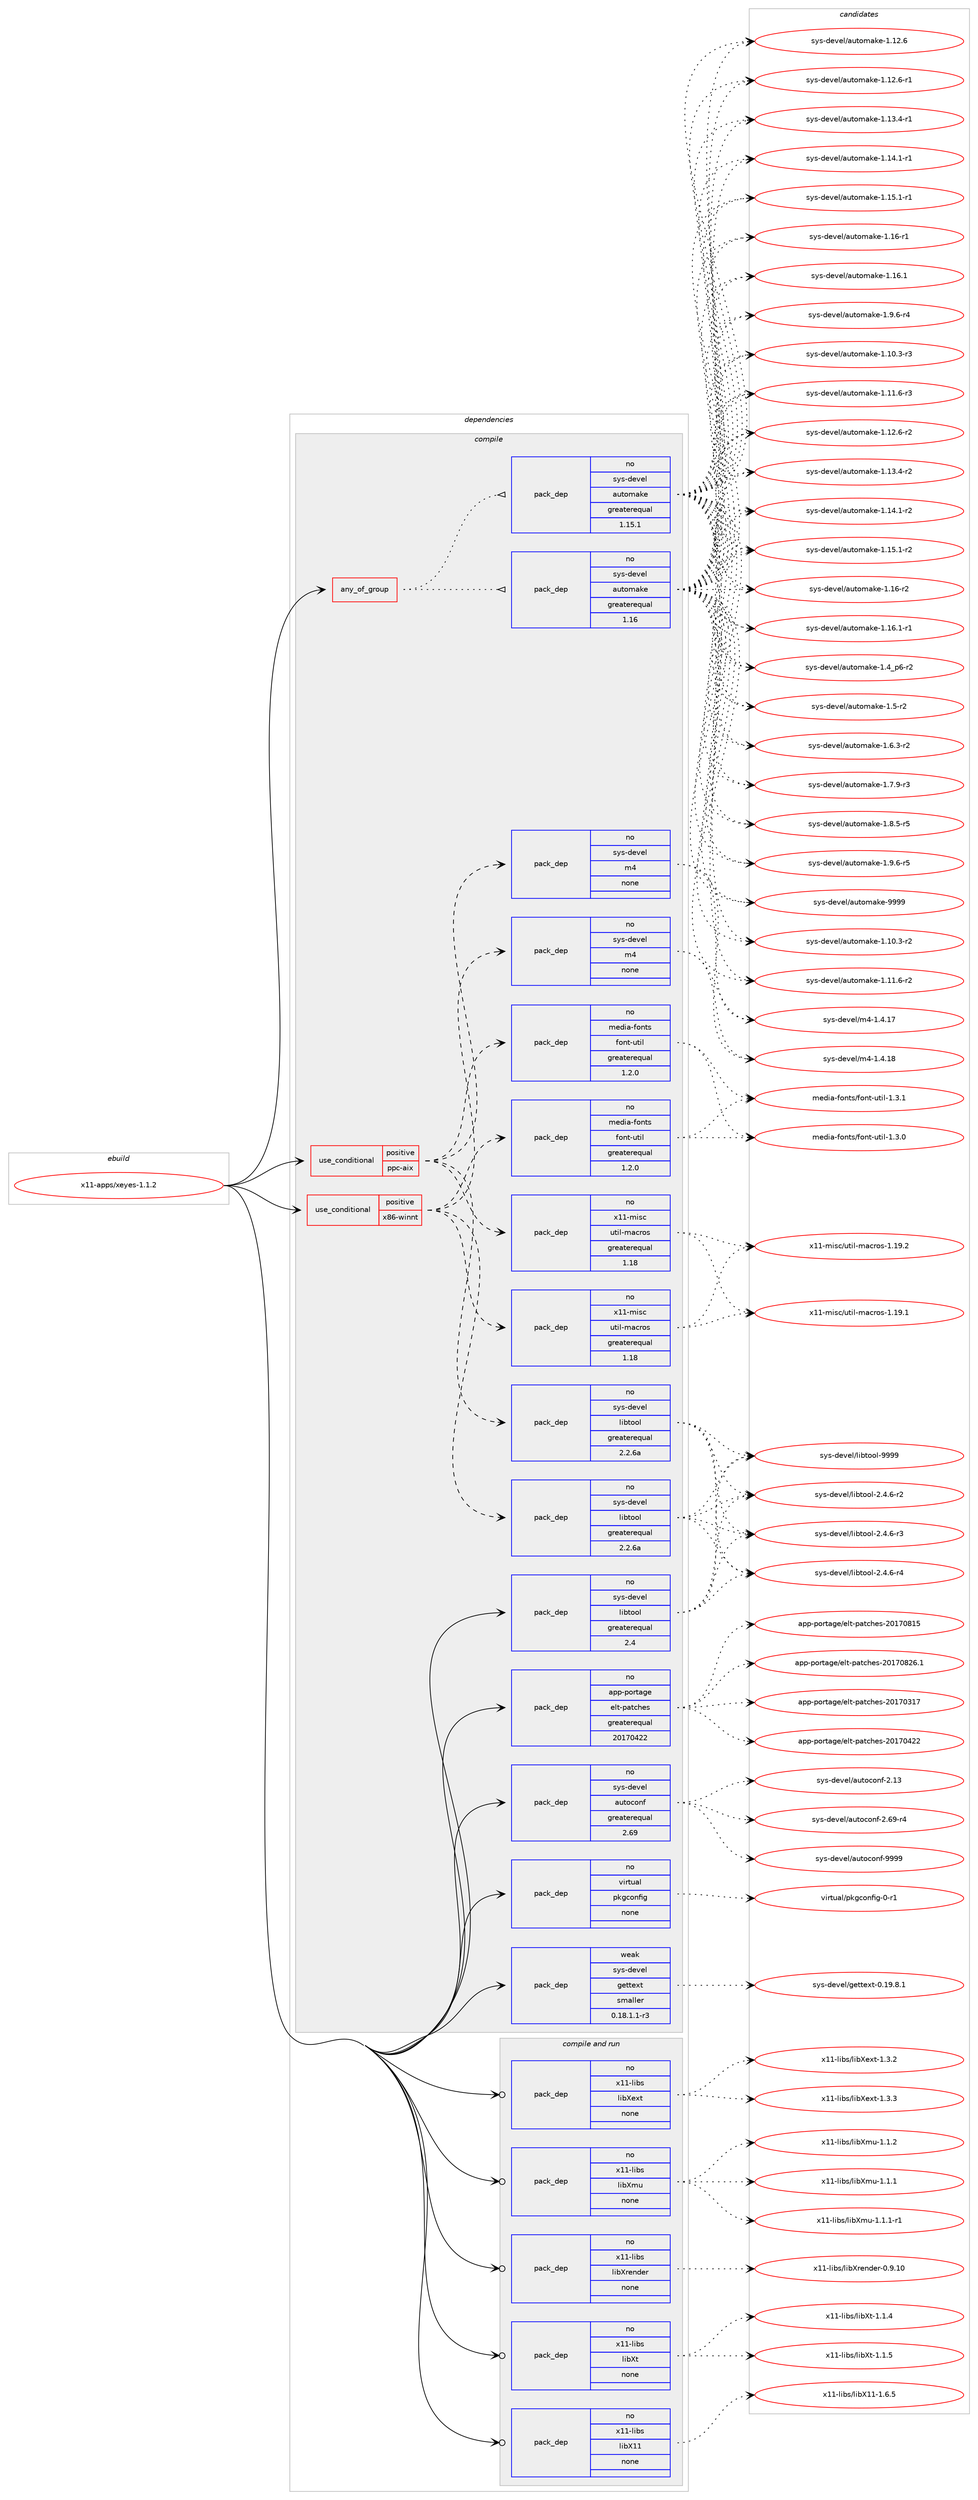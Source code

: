digraph prolog {

# *************
# Graph options
# *************

newrank=true;
concentrate=true;
compound=true;
graph [rankdir=LR,fontname=Helvetica,fontsize=10,ranksep=1.5];#, ranksep=2.5, nodesep=0.2];
edge  [arrowhead=vee];
node  [fontname=Helvetica,fontsize=10];

# **********
# The ebuild
# **********

subgraph cluster_leftcol {
color=gray;
rank=same;
label=<<i>ebuild</i>>;
id [label="x11-apps/xeyes-1.1.2", color=red, width=4, href="../x11-apps/xeyes-1.1.2.svg"];
}

# ****************
# The dependencies
# ****************

subgraph cluster_midcol {
color=gray;
label=<<i>dependencies</i>>;
subgraph cluster_compile {
fillcolor="#eeeeee";
style=filled;
label=<<i>compile</i>>;
subgraph any85 {
dependency7727 [label=<<TABLE BORDER="0" CELLBORDER="1" CELLSPACING="0" CELLPADDING="4"><TR><TD CELLPADDING="10">any_of_group</TD></TR></TABLE>>, shape=none, color=red];subgraph pack6746 {
dependency7728 [label=<<TABLE BORDER="0" CELLBORDER="1" CELLSPACING="0" CELLPADDING="4" WIDTH="220"><TR><TD ROWSPAN="6" CELLPADDING="30">pack_dep</TD></TR><TR><TD WIDTH="110">no</TD></TR><TR><TD>sys-devel</TD></TR><TR><TD>automake</TD></TR><TR><TD>greaterequal</TD></TR><TR><TD>1.16</TD></TR></TABLE>>, shape=none, color=blue];
}
dependency7727:e -> dependency7728:w [weight=20,style="dotted",arrowhead="oinv"];
subgraph pack6747 {
dependency7729 [label=<<TABLE BORDER="0" CELLBORDER="1" CELLSPACING="0" CELLPADDING="4" WIDTH="220"><TR><TD ROWSPAN="6" CELLPADDING="30">pack_dep</TD></TR><TR><TD WIDTH="110">no</TD></TR><TR><TD>sys-devel</TD></TR><TR><TD>automake</TD></TR><TR><TD>greaterequal</TD></TR><TR><TD>1.15.1</TD></TR></TABLE>>, shape=none, color=blue];
}
dependency7727:e -> dependency7729:w [weight=20,style="dotted",arrowhead="oinv"];
}
id:e -> dependency7727:w [weight=20,style="solid",arrowhead="vee"];
subgraph cond896 {
dependency7730 [label=<<TABLE BORDER="0" CELLBORDER="1" CELLSPACING="0" CELLPADDING="4"><TR><TD ROWSPAN="3" CELLPADDING="10">use_conditional</TD></TR><TR><TD>positive</TD></TR><TR><TD>ppc-aix</TD></TR></TABLE>>, shape=none, color=red];
subgraph pack6748 {
dependency7731 [label=<<TABLE BORDER="0" CELLBORDER="1" CELLSPACING="0" CELLPADDING="4" WIDTH="220"><TR><TD ROWSPAN="6" CELLPADDING="30">pack_dep</TD></TR><TR><TD WIDTH="110">no</TD></TR><TR><TD>sys-devel</TD></TR><TR><TD>libtool</TD></TR><TR><TD>greaterequal</TD></TR><TR><TD>2.2.6a</TD></TR></TABLE>>, shape=none, color=blue];
}
dependency7730:e -> dependency7731:w [weight=20,style="dashed",arrowhead="vee"];
subgraph pack6749 {
dependency7732 [label=<<TABLE BORDER="0" CELLBORDER="1" CELLSPACING="0" CELLPADDING="4" WIDTH="220"><TR><TD ROWSPAN="6" CELLPADDING="30">pack_dep</TD></TR><TR><TD WIDTH="110">no</TD></TR><TR><TD>sys-devel</TD></TR><TR><TD>m4</TD></TR><TR><TD>none</TD></TR><TR><TD></TD></TR></TABLE>>, shape=none, color=blue];
}
dependency7730:e -> dependency7732:w [weight=20,style="dashed",arrowhead="vee"];
subgraph pack6750 {
dependency7733 [label=<<TABLE BORDER="0" CELLBORDER="1" CELLSPACING="0" CELLPADDING="4" WIDTH="220"><TR><TD ROWSPAN="6" CELLPADDING="30">pack_dep</TD></TR><TR><TD WIDTH="110">no</TD></TR><TR><TD>x11-misc</TD></TR><TR><TD>util-macros</TD></TR><TR><TD>greaterequal</TD></TR><TR><TD>1.18</TD></TR></TABLE>>, shape=none, color=blue];
}
dependency7730:e -> dependency7733:w [weight=20,style="dashed",arrowhead="vee"];
subgraph pack6751 {
dependency7734 [label=<<TABLE BORDER="0" CELLBORDER="1" CELLSPACING="0" CELLPADDING="4" WIDTH="220"><TR><TD ROWSPAN="6" CELLPADDING="30">pack_dep</TD></TR><TR><TD WIDTH="110">no</TD></TR><TR><TD>media-fonts</TD></TR><TR><TD>font-util</TD></TR><TR><TD>greaterequal</TD></TR><TR><TD>1.2.0</TD></TR></TABLE>>, shape=none, color=blue];
}
dependency7730:e -> dependency7734:w [weight=20,style="dashed",arrowhead="vee"];
}
id:e -> dependency7730:w [weight=20,style="solid",arrowhead="vee"];
subgraph cond897 {
dependency7735 [label=<<TABLE BORDER="0" CELLBORDER="1" CELLSPACING="0" CELLPADDING="4"><TR><TD ROWSPAN="3" CELLPADDING="10">use_conditional</TD></TR><TR><TD>positive</TD></TR><TR><TD>x86-winnt</TD></TR></TABLE>>, shape=none, color=red];
subgraph pack6752 {
dependency7736 [label=<<TABLE BORDER="0" CELLBORDER="1" CELLSPACING="0" CELLPADDING="4" WIDTH="220"><TR><TD ROWSPAN="6" CELLPADDING="30">pack_dep</TD></TR><TR><TD WIDTH="110">no</TD></TR><TR><TD>sys-devel</TD></TR><TR><TD>libtool</TD></TR><TR><TD>greaterequal</TD></TR><TR><TD>2.2.6a</TD></TR></TABLE>>, shape=none, color=blue];
}
dependency7735:e -> dependency7736:w [weight=20,style="dashed",arrowhead="vee"];
subgraph pack6753 {
dependency7737 [label=<<TABLE BORDER="0" CELLBORDER="1" CELLSPACING="0" CELLPADDING="4" WIDTH="220"><TR><TD ROWSPAN="6" CELLPADDING="30">pack_dep</TD></TR><TR><TD WIDTH="110">no</TD></TR><TR><TD>sys-devel</TD></TR><TR><TD>m4</TD></TR><TR><TD>none</TD></TR><TR><TD></TD></TR></TABLE>>, shape=none, color=blue];
}
dependency7735:e -> dependency7737:w [weight=20,style="dashed",arrowhead="vee"];
subgraph pack6754 {
dependency7738 [label=<<TABLE BORDER="0" CELLBORDER="1" CELLSPACING="0" CELLPADDING="4" WIDTH="220"><TR><TD ROWSPAN="6" CELLPADDING="30">pack_dep</TD></TR><TR><TD WIDTH="110">no</TD></TR><TR><TD>x11-misc</TD></TR><TR><TD>util-macros</TD></TR><TR><TD>greaterequal</TD></TR><TR><TD>1.18</TD></TR></TABLE>>, shape=none, color=blue];
}
dependency7735:e -> dependency7738:w [weight=20,style="dashed",arrowhead="vee"];
subgraph pack6755 {
dependency7739 [label=<<TABLE BORDER="0" CELLBORDER="1" CELLSPACING="0" CELLPADDING="4" WIDTH="220"><TR><TD ROWSPAN="6" CELLPADDING="30">pack_dep</TD></TR><TR><TD WIDTH="110">no</TD></TR><TR><TD>media-fonts</TD></TR><TR><TD>font-util</TD></TR><TR><TD>greaterequal</TD></TR><TR><TD>1.2.0</TD></TR></TABLE>>, shape=none, color=blue];
}
dependency7735:e -> dependency7739:w [weight=20,style="dashed",arrowhead="vee"];
}
id:e -> dependency7735:w [weight=20,style="solid",arrowhead="vee"];
subgraph pack6756 {
dependency7740 [label=<<TABLE BORDER="0" CELLBORDER="1" CELLSPACING="0" CELLPADDING="4" WIDTH="220"><TR><TD ROWSPAN="6" CELLPADDING="30">pack_dep</TD></TR><TR><TD WIDTH="110">no</TD></TR><TR><TD>app-portage</TD></TR><TR><TD>elt-patches</TD></TR><TR><TD>greaterequal</TD></TR><TR><TD>20170422</TD></TR></TABLE>>, shape=none, color=blue];
}
id:e -> dependency7740:w [weight=20,style="solid",arrowhead="vee"];
subgraph pack6757 {
dependency7741 [label=<<TABLE BORDER="0" CELLBORDER="1" CELLSPACING="0" CELLPADDING="4" WIDTH="220"><TR><TD ROWSPAN="6" CELLPADDING="30">pack_dep</TD></TR><TR><TD WIDTH="110">no</TD></TR><TR><TD>sys-devel</TD></TR><TR><TD>autoconf</TD></TR><TR><TD>greaterequal</TD></TR><TR><TD>2.69</TD></TR></TABLE>>, shape=none, color=blue];
}
id:e -> dependency7741:w [weight=20,style="solid",arrowhead="vee"];
subgraph pack6758 {
dependency7742 [label=<<TABLE BORDER="0" CELLBORDER="1" CELLSPACING="0" CELLPADDING="4" WIDTH="220"><TR><TD ROWSPAN="6" CELLPADDING="30">pack_dep</TD></TR><TR><TD WIDTH="110">no</TD></TR><TR><TD>sys-devel</TD></TR><TR><TD>libtool</TD></TR><TR><TD>greaterequal</TD></TR><TR><TD>2.4</TD></TR></TABLE>>, shape=none, color=blue];
}
id:e -> dependency7742:w [weight=20,style="solid",arrowhead="vee"];
subgraph pack6759 {
dependency7743 [label=<<TABLE BORDER="0" CELLBORDER="1" CELLSPACING="0" CELLPADDING="4" WIDTH="220"><TR><TD ROWSPAN="6" CELLPADDING="30">pack_dep</TD></TR><TR><TD WIDTH="110">no</TD></TR><TR><TD>virtual</TD></TR><TR><TD>pkgconfig</TD></TR><TR><TD>none</TD></TR><TR><TD></TD></TR></TABLE>>, shape=none, color=blue];
}
id:e -> dependency7743:w [weight=20,style="solid",arrowhead="vee"];
subgraph pack6760 {
dependency7744 [label=<<TABLE BORDER="0" CELLBORDER="1" CELLSPACING="0" CELLPADDING="4" WIDTH="220"><TR><TD ROWSPAN="6" CELLPADDING="30">pack_dep</TD></TR><TR><TD WIDTH="110">weak</TD></TR><TR><TD>sys-devel</TD></TR><TR><TD>gettext</TD></TR><TR><TD>smaller</TD></TR><TR><TD>0.18.1.1-r3</TD></TR></TABLE>>, shape=none, color=blue];
}
id:e -> dependency7744:w [weight=20,style="solid",arrowhead="vee"];
}
subgraph cluster_compileandrun {
fillcolor="#eeeeee";
style=filled;
label=<<i>compile and run</i>>;
subgraph pack6761 {
dependency7745 [label=<<TABLE BORDER="0" CELLBORDER="1" CELLSPACING="0" CELLPADDING="4" WIDTH="220"><TR><TD ROWSPAN="6" CELLPADDING="30">pack_dep</TD></TR><TR><TD WIDTH="110">no</TD></TR><TR><TD>x11-libs</TD></TR><TR><TD>libX11</TD></TR><TR><TD>none</TD></TR><TR><TD></TD></TR></TABLE>>, shape=none, color=blue];
}
id:e -> dependency7745:w [weight=20,style="solid",arrowhead="odotvee"];
subgraph pack6762 {
dependency7746 [label=<<TABLE BORDER="0" CELLBORDER="1" CELLSPACING="0" CELLPADDING="4" WIDTH="220"><TR><TD ROWSPAN="6" CELLPADDING="30">pack_dep</TD></TR><TR><TD WIDTH="110">no</TD></TR><TR><TD>x11-libs</TD></TR><TR><TD>libXext</TD></TR><TR><TD>none</TD></TR><TR><TD></TD></TR></TABLE>>, shape=none, color=blue];
}
id:e -> dependency7746:w [weight=20,style="solid",arrowhead="odotvee"];
subgraph pack6763 {
dependency7747 [label=<<TABLE BORDER="0" CELLBORDER="1" CELLSPACING="0" CELLPADDING="4" WIDTH="220"><TR><TD ROWSPAN="6" CELLPADDING="30">pack_dep</TD></TR><TR><TD WIDTH="110">no</TD></TR><TR><TD>x11-libs</TD></TR><TR><TD>libXmu</TD></TR><TR><TD>none</TD></TR><TR><TD></TD></TR></TABLE>>, shape=none, color=blue];
}
id:e -> dependency7747:w [weight=20,style="solid",arrowhead="odotvee"];
subgraph pack6764 {
dependency7748 [label=<<TABLE BORDER="0" CELLBORDER="1" CELLSPACING="0" CELLPADDING="4" WIDTH="220"><TR><TD ROWSPAN="6" CELLPADDING="30">pack_dep</TD></TR><TR><TD WIDTH="110">no</TD></TR><TR><TD>x11-libs</TD></TR><TR><TD>libXrender</TD></TR><TR><TD>none</TD></TR><TR><TD></TD></TR></TABLE>>, shape=none, color=blue];
}
id:e -> dependency7748:w [weight=20,style="solid",arrowhead="odotvee"];
subgraph pack6765 {
dependency7749 [label=<<TABLE BORDER="0" CELLBORDER="1" CELLSPACING="0" CELLPADDING="4" WIDTH="220"><TR><TD ROWSPAN="6" CELLPADDING="30">pack_dep</TD></TR><TR><TD WIDTH="110">no</TD></TR><TR><TD>x11-libs</TD></TR><TR><TD>libXt</TD></TR><TR><TD>none</TD></TR><TR><TD></TD></TR></TABLE>>, shape=none, color=blue];
}
id:e -> dependency7749:w [weight=20,style="solid",arrowhead="odotvee"];
}
subgraph cluster_run {
fillcolor="#eeeeee";
style=filled;
label=<<i>run</i>>;
}
}

# **************
# The candidates
# **************

subgraph cluster_choices {
rank=same;
color=gray;
label=<<i>candidates</i>>;

subgraph choice6746 {
color=black;
nodesep=1;
choice11512111545100101118101108479711711611110997107101454946494846514511450 [label="sys-devel/automake-1.10.3-r2", color=red, width=4,href="../sys-devel/automake-1.10.3-r2.svg"];
choice11512111545100101118101108479711711611110997107101454946494946544511450 [label="sys-devel/automake-1.11.6-r2", color=red, width=4,href="../sys-devel/automake-1.11.6-r2.svg"];
choice1151211154510010111810110847971171161111099710710145494649504654 [label="sys-devel/automake-1.12.6", color=red, width=4,href="../sys-devel/automake-1.12.6.svg"];
choice11512111545100101118101108479711711611110997107101454946495046544511449 [label="sys-devel/automake-1.12.6-r1", color=red, width=4,href="../sys-devel/automake-1.12.6-r1.svg"];
choice11512111545100101118101108479711711611110997107101454946495146524511449 [label="sys-devel/automake-1.13.4-r1", color=red, width=4,href="../sys-devel/automake-1.13.4-r1.svg"];
choice11512111545100101118101108479711711611110997107101454946495246494511449 [label="sys-devel/automake-1.14.1-r1", color=red, width=4,href="../sys-devel/automake-1.14.1-r1.svg"];
choice11512111545100101118101108479711711611110997107101454946495346494511449 [label="sys-devel/automake-1.15.1-r1", color=red, width=4,href="../sys-devel/automake-1.15.1-r1.svg"];
choice1151211154510010111810110847971171161111099710710145494649544511449 [label="sys-devel/automake-1.16-r1", color=red, width=4,href="../sys-devel/automake-1.16-r1.svg"];
choice1151211154510010111810110847971171161111099710710145494649544649 [label="sys-devel/automake-1.16.1", color=red, width=4,href="../sys-devel/automake-1.16.1.svg"];
choice115121115451001011181011084797117116111109971071014549465746544511452 [label="sys-devel/automake-1.9.6-r4", color=red, width=4,href="../sys-devel/automake-1.9.6-r4.svg"];
choice11512111545100101118101108479711711611110997107101454946494846514511451 [label="sys-devel/automake-1.10.3-r3", color=red, width=4,href="../sys-devel/automake-1.10.3-r3.svg"];
choice11512111545100101118101108479711711611110997107101454946494946544511451 [label="sys-devel/automake-1.11.6-r3", color=red, width=4,href="../sys-devel/automake-1.11.6-r3.svg"];
choice11512111545100101118101108479711711611110997107101454946495046544511450 [label="sys-devel/automake-1.12.6-r2", color=red, width=4,href="../sys-devel/automake-1.12.6-r2.svg"];
choice11512111545100101118101108479711711611110997107101454946495146524511450 [label="sys-devel/automake-1.13.4-r2", color=red, width=4,href="../sys-devel/automake-1.13.4-r2.svg"];
choice11512111545100101118101108479711711611110997107101454946495246494511450 [label="sys-devel/automake-1.14.1-r2", color=red, width=4,href="../sys-devel/automake-1.14.1-r2.svg"];
choice11512111545100101118101108479711711611110997107101454946495346494511450 [label="sys-devel/automake-1.15.1-r2", color=red, width=4,href="../sys-devel/automake-1.15.1-r2.svg"];
choice1151211154510010111810110847971171161111099710710145494649544511450 [label="sys-devel/automake-1.16-r2", color=red, width=4,href="../sys-devel/automake-1.16-r2.svg"];
choice11512111545100101118101108479711711611110997107101454946495446494511449 [label="sys-devel/automake-1.16.1-r1", color=red, width=4,href="../sys-devel/automake-1.16.1-r1.svg"];
choice115121115451001011181011084797117116111109971071014549465295112544511450 [label="sys-devel/automake-1.4_p6-r2", color=red, width=4,href="../sys-devel/automake-1.4_p6-r2.svg"];
choice11512111545100101118101108479711711611110997107101454946534511450 [label="sys-devel/automake-1.5-r2", color=red, width=4,href="../sys-devel/automake-1.5-r2.svg"];
choice115121115451001011181011084797117116111109971071014549465446514511450 [label="sys-devel/automake-1.6.3-r2", color=red, width=4,href="../sys-devel/automake-1.6.3-r2.svg"];
choice115121115451001011181011084797117116111109971071014549465546574511451 [label="sys-devel/automake-1.7.9-r3", color=red, width=4,href="../sys-devel/automake-1.7.9-r3.svg"];
choice115121115451001011181011084797117116111109971071014549465646534511453 [label="sys-devel/automake-1.8.5-r5", color=red, width=4,href="../sys-devel/automake-1.8.5-r5.svg"];
choice115121115451001011181011084797117116111109971071014549465746544511453 [label="sys-devel/automake-1.9.6-r5", color=red, width=4,href="../sys-devel/automake-1.9.6-r5.svg"];
choice115121115451001011181011084797117116111109971071014557575757 [label="sys-devel/automake-9999", color=red, width=4,href="../sys-devel/automake-9999.svg"];
dependency7728:e -> choice11512111545100101118101108479711711611110997107101454946494846514511450:w [style=dotted,weight="100"];
dependency7728:e -> choice11512111545100101118101108479711711611110997107101454946494946544511450:w [style=dotted,weight="100"];
dependency7728:e -> choice1151211154510010111810110847971171161111099710710145494649504654:w [style=dotted,weight="100"];
dependency7728:e -> choice11512111545100101118101108479711711611110997107101454946495046544511449:w [style=dotted,weight="100"];
dependency7728:e -> choice11512111545100101118101108479711711611110997107101454946495146524511449:w [style=dotted,weight="100"];
dependency7728:e -> choice11512111545100101118101108479711711611110997107101454946495246494511449:w [style=dotted,weight="100"];
dependency7728:e -> choice11512111545100101118101108479711711611110997107101454946495346494511449:w [style=dotted,weight="100"];
dependency7728:e -> choice1151211154510010111810110847971171161111099710710145494649544511449:w [style=dotted,weight="100"];
dependency7728:e -> choice1151211154510010111810110847971171161111099710710145494649544649:w [style=dotted,weight="100"];
dependency7728:e -> choice115121115451001011181011084797117116111109971071014549465746544511452:w [style=dotted,weight="100"];
dependency7728:e -> choice11512111545100101118101108479711711611110997107101454946494846514511451:w [style=dotted,weight="100"];
dependency7728:e -> choice11512111545100101118101108479711711611110997107101454946494946544511451:w [style=dotted,weight="100"];
dependency7728:e -> choice11512111545100101118101108479711711611110997107101454946495046544511450:w [style=dotted,weight="100"];
dependency7728:e -> choice11512111545100101118101108479711711611110997107101454946495146524511450:w [style=dotted,weight="100"];
dependency7728:e -> choice11512111545100101118101108479711711611110997107101454946495246494511450:w [style=dotted,weight="100"];
dependency7728:e -> choice11512111545100101118101108479711711611110997107101454946495346494511450:w [style=dotted,weight="100"];
dependency7728:e -> choice1151211154510010111810110847971171161111099710710145494649544511450:w [style=dotted,weight="100"];
dependency7728:e -> choice11512111545100101118101108479711711611110997107101454946495446494511449:w [style=dotted,weight="100"];
dependency7728:e -> choice115121115451001011181011084797117116111109971071014549465295112544511450:w [style=dotted,weight="100"];
dependency7728:e -> choice11512111545100101118101108479711711611110997107101454946534511450:w [style=dotted,weight="100"];
dependency7728:e -> choice115121115451001011181011084797117116111109971071014549465446514511450:w [style=dotted,weight="100"];
dependency7728:e -> choice115121115451001011181011084797117116111109971071014549465546574511451:w [style=dotted,weight="100"];
dependency7728:e -> choice115121115451001011181011084797117116111109971071014549465646534511453:w [style=dotted,weight="100"];
dependency7728:e -> choice115121115451001011181011084797117116111109971071014549465746544511453:w [style=dotted,weight="100"];
dependency7728:e -> choice115121115451001011181011084797117116111109971071014557575757:w [style=dotted,weight="100"];
}
subgraph choice6747 {
color=black;
nodesep=1;
choice11512111545100101118101108479711711611110997107101454946494846514511450 [label="sys-devel/automake-1.10.3-r2", color=red, width=4,href="../sys-devel/automake-1.10.3-r2.svg"];
choice11512111545100101118101108479711711611110997107101454946494946544511450 [label="sys-devel/automake-1.11.6-r2", color=red, width=4,href="../sys-devel/automake-1.11.6-r2.svg"];
choice1151211154510010111810110847971171161111099710710145494649504654 [label="sys-devel/automake-1.12.6", color=red, width=4,href="../sys-devel/automake-1.12.6.svg"];
choice11512111545100101118101108479711711611110997107101454946495046544511449 [label="sys-devel/automake-1.12.6-r1", color=red, width=4,href="../sys-devel/automake-1.12.6-r1.svg"];
choice11512111545100101118101108479711711611110997107101454946495146524511449 [label="sys-devel/automake-1.13.4-r1", color=red, width=4,href="../sys-devel/automake-1.13.4-r1.svg"];
choice11512111545100101118101108479711711611110997107101454946495246494511449 [label="sys-devel/automake-1.14.1-r1", color=red, width=4,href="../sys-devel/automake-1.14.1-r1.svg"];
choice11512111545100101118101108479711711611110997107101454946495346494511449 [label="sys-devel/automake-1.15.1-r1", color=red, width=4,href="../sys-devel/automake-1.15.1-r1.svg"];
choice1151211154510010111810110847971171161111099710710145494649544511449 [label="sys-devel/automake-1.16-r1", color=red, width=4,href="../sys-devel/automake-1.16-r1.svg"];
choice1151211154510010111810110847971171161111099710710145494649544649 [label="sys-devel/automake-1.16.1", color=red, width=4,href="../sys-devel/automake-1.16.1.svg"];
choice115121115451001011181011084797117116111109971071014549465746544511452 [label="sys-devel/automake-1.9.6-r4", color=red, width=4,href="../sys-devel/automake-1.9.6-r4.svg"];
choice11512111545100101118101108479711711611110997107101454946494846514511451 [label="sys-devel/automake-1.10.3-r3", color=red, width=4,href="../sys-devel/automake-1.10.3-r3.svg"];
choice11512111545100101118101108479711711611110997107101454946494946544511451 [label="sys-devel/automake-1.11.6-r3", color=red, width=4,href="../sys-devel/automake-1.11.6-r3.svg"];
choice11512111545100101118101108479711711611110997107101454946495046544511450 [label="sys-devel/automake-1.12.6-r2", color=red, width=4,href="../sys-devel/automake-1.12.6-r2.svg"];
choice11512111545100101118101108479711711611110997107101454946495146524511450 [label="sys-devel/automake-1.13.4-r2", color=red, width=4,href="../sys-devel/automake-1.13.4-r2.svg"];
choice11512111545100101118101108479711711611110997107101454946495246494511450 [label="sys-devel/automake-1.14.1-r2", color=red, width=4,href="../sys-devel/automake-1.14.1-r2.svg"];
choice11512111545100101118101108479711711611110997107101454946495346494511450 [label="sys-devel/automake-1.15.1-r2", color=red, width=4,href="../sys-devel/automake-1.15.1-r2.svg"];
choice1151211154510010111810110847971171161111099710710145494649544511450 [label="sys-devel/automake-1.16-r2", color=red, width=4,href="../sys-devel/automake-1.16-r2.svg"];
choice11512111545100101118101108479711711611110997107101454946495446494511449 [label="sys-devel/automake-1.16.1-r1", color=red, width=4,href="../sys-devel/automake-1.16.1-r1.svg"];
choice115121115451001011181011084797117116111109971071014549465295112544511450 [label="sys-devel/automake-1.4_p6-r2", color=red, width=4,href="../sys-devel/automake-1.4_p6-r2.svg"];
choice11512111545100101118101108479711711611110997107101454946534511450 [label="sys-devel/automake-1.5-r2", color=red, width=4,href="../sys-devel/automake-1.5-r2.svg"];
choice115121115451001011181011084797117116111109971071014549465446514511450 [label="sys-devel/automake-1.6.3-r2", color=red, width=4,href="../sys-devel/automake-1.6.3-r2.svg"];
choice115121115451001011181011084797117116111109971071014549465546574511451 [label="sys-devel/automake-1.7.9-r3", color=red, width=4,href="../sys-devel/automake-1.7.9-r3.svg"];
choice115121115451001011181011084797117116111109971071014549465646534511453 [label="sys-devel/automake-1.8.5-r5", color=red, width=4,href="../sys-devel/automake-1.8.5-r5.svg"];
choice115121115451001011181011084797117116111109971071014549465746544511453 [label="sys-devel/automake-1.9.6-r5", color=red, width=4,href="../sys-devel/automake-1.9.6-r5.svg"];
choice115121115451001011181011084797117116111109971071014557575757 [label="sys-devel/automake-9999", color=red, width=4,href="../sys-devel/automake-9999.svg"];
dependency7729:e -> choice11512111545100101118101108479711711611110997107101454946494846514511450:w [style=dotted,weight="100"];
dependency7729:e -> choice11512111545100101118101108479711711611110997107101454946494946544511450:w [style=dotted,weight="100"];
dependency7729:e -> choice1151211154510010111810110847971171161111099710710145494649504654:w [style=dotted,weight="100"];
dependency7729:e -> choice11512111545100101118101108479711711611110997107101454946495046544511449:w [style=dotted,weight="100"];
dependency7729:e -> choice11512111545100101118101108479711711611110997107101454946495146524511449:w [style=dotted,weight="100"];
dependency7729:e -> choice11512111545100101118101108479711711611110997107101454946495246494511449:w [style=dotted,weight="100"];
dependency7729:e -> choice11512111545100101118101108479711711611110997107101454946495346494511449:w [style=dotted,weight="100"];
dependency7729:e -> choice1151211154510010111810110847971171161111099710710145494649544511449:w [style=dotted,weight="100"];
dependency7729:e -> choice1151211154510010111810110847971171161111099710710145494649544649:w [style=dotted,weight="100"];
dependency7729:e -> choice115121115451001011181011084797117116111109971071014549465746544511452:w [style=dotted,weight="100"];
dependency7729:e -> choice11512111545100101118101108479711711611110997107101454946494846514511451:w [style=dotted,weight="100"];
dependency7729:e -> choice11512111545100101118101108479711711611110997107101454946494946544511451:w [style=dotted,weight="100"];
dependency7729:e -> choice11512111545100101118101108479711711611110997107101454946495046544511450:w [style=dotted,weight="100"];
dependency7729:e -> choice11512111545100101118101108479711711611110997107101454946495146524511450:w [style=dotted,weight="100"];
dependency7729:e -> choice11512111545100101118101108479711711611110997107101454946495246494511450:w [style=dotted,weight="100"];
dependency7729:e -> choice11512111545100101118101108479711711611110997107101454946495346494511450:w [style=dotted,weight="100"];
dependency7729:e -> choice1151211154510010111810110847971171161111099710710145494649544511450:w [style=dotted,weight="100"];
dependency7729:e -> choice11512111545100101118101108479711711611110997107101454946495446494511449:w [style=dotted,weight="100"];
dependency7729:e -> choice115121115451001011181011084797117116111109971071014549465295112544511450:w [style=dotted,weight="100"];
dependency7729:e -> choice11512111545100101118101108479711711611110997107101454946534511450:w [style=dotted,weight="100"];
dependency7729:e -> choice115121115451001011181011084797117116111109971071014549465446514511450:w [style=dotted,weight="100"];
dependency7729:e -> choice115121115451001011181011084797117116111109971071014549465546574511451:w [style=dotted,weight="100"];
dependency7729:e -> choice115121115451001011181011084797117116111109971071014549465646534511453:w [style=dotted,weight="100"];
dependency7729:e -> choice115121115451001011181011084797117116111109971071014549465746544511453:w [style=dotted,weight="100"];
dependency7729:e -> choice115121115451001011181011084797117116111109971071014557575757:w [style=dotted,weight="100"];
}
subgraph choice6748 {
color=black;
nodesep=1;
choice1151211154510010111810110847108105981161111111084550465246544511450 [label="sys-devel/libtool-2.4.6-r2", color=red, width=4,href="../sys-devel/libtool-2.4.6-r2.svg"];
choice1151211154510010111810110847108105981161111111084550465246544511451 [label="sys-devel/libtool-2.4.6-r3", color=red, width=4,href="../sys-devel/libtool-2.4.6-r3.svg"];
choice1151211154510010111810110847108105981161111111084550465246544511452 [label="sys-devel/libtool-2.4.6-r4", color=red, width=4,href="../sys-devel/libtool-2.4.6-r4.svg"];
choice1151211154510010111810110847108105981161111111084557575757 [label="sys-devel/libtool-9999", color=red, width=4,href="../sys-devel/libtool-9999.svg"];
dependency7731:e -> choice1151211154510010111810110847108105981161111111084550465246544511450:w [style=dotted,weight="100"];
dependency7731:e -> choice1151211154510010111810110847108105981161111111084550465246544511451:w [style=dotted,weight="100"];
dependency7731:e -> choice1151211154510010111810110847108105981161111111084550465246544511452:w [style=dotted,weight="100"];
dependency7731:e -> choice1151211154510010111810110847108105981161111111084557575757:w [style=dotted,weight="100"];
}
subgraph choice6749 {
color=black;
nodesep=1;
choice11512111545100101118101108471095245494652464955 [label="sys-devel/m4-1.4.17", color=red, width=4,href="../sys-devel/m4-1.4.17.svg"];
choice11512111545100101118101108471095245494652464956 [label="sys-devel/m4-1.4.18", color=red, width=4,href="../sys-devel/m4-1.4.18.svg"];
dependency7732:e -> choice11512111545100101118101108471095245494652464955:w [style=dotted,weight="100"];
dependency7732:e -> choice11512111545100101118101108471095245494652464956:w [style=dotted,weight="100"];
}
subgraph choice6750 {
color=black;
nodesep=1;
choice120494945109105115994711711610510845109979911411111545494649574649 [label="x11-misc/util-macros-1.19.1", color=red, width=4,href="../x11-misc/util-macros-1.19.1.svg"];
choice120494945109105115994711711610510845109979911411111545494649574650 [label="x11-misc/util-macros-1.19.2", color=red, width=4,href="../x11-misc/util-macros-1.19.2.svg"];
dependency7733:e -> choice120494945109105115994711711610510845109979911411111545494649574649:w [style=dotted,weight="100"];
dependency7733:e -> choice120494945109105115994711711610510845109979911411111545494649574650:w [style=dotted,weight="100"];
}
subgraph choice6751 {
color=black;
nodesep=1;
choice10910110010597451021111101161154710211111011645117116105108454946514648 [label="media-fonts/font-util-1.3.0", color=red, width=4,href="../media-fonts/font-util-1.3.0.svg"];
choice10910110010597451021111101161154710211111011645117116105108454946514649 [label="media-fonts/font-util-1.3.1", color=red, width=4,href="../media-fonts/font-util-1.3.1.svg"];
dependency7734:e -> choice10910110010597451021111101161154710211111011645117116105108454946514648:w [style=dotted,weight="100"];
dependency7734:e -> choice10910110010597451021111101161154710211111011645117116105108454946514649:w [style=dotted,weight="100"];
}
subgraph choice6752 {
color=black;
nodesep=1;
choice1151211154510010111810110847108105981161111111084550465246544511450 [label="sys-devel/libtool-2.4.6-r2", color=red, width=4,href="../sys-devel/libtool-2.4.6-r2.svg"];
choice1151211154510010111810110847108105981161111111084550465246544511451 [label="sys-devel/libtool-2.4.6-r3", color=red, width=4,href="../sys-devel/libtool-2.4.6-r3.svg"];
choice1151211154510010111810110847108105981161111111084550465246544511452 [label="sys-devel/libtool-2.4.6-r4", color=red, width=4,href="../sys-devel/libtool-2.4.6-r4.svg"];
choice1151211154510010111810110847108105981161111111084557575757 [label="sys-devel/libtool-9999", color=red, width=4,href="../sys-devel/libtool-9999.svg"];
dependency7736:e -> choice1151211154510010111810110847108105981161111111084550465246544511450:w [style=dotted,weight="100"];
dependency7736:e -> choice1151211154510010111810110847108105981161111111084550465246544511451:w [style=dotted,weight="100"];
dependency7736:e -> choice1151211154510010111810110847108105981161111111084550465246544511452:w [style=dotted,weight="100"];
dependency7736:e -> choice1151211154510010111810110847108105981161111111084557575757:w [style=dotted,weight="100"];
}
subgraph choice6753 {
color=black;
nodesep=1;
choice11512111545100101118101108471095245494652464955 [label="sys-devel/m4-1.4.17", color=red, width=4,href="../sys-devel/m4-1.4.17.svg"];
choice11512111545100101118101108471095245494652464956 [label="sys-devel/m4-1.4.18", color=red, width=4,href="../sys-devel/m4-1.4.18.svg"];
dependency7737:e -> choice11512111545100101118101108471095245494652464955:w [style=dotted,weight="100"];
dependency7737:e -> choice11512111545100101118101108471095245494652464956:w [style=dotted,weight="100"];
}
subgraph choice6754 {
color=black;
nodesep=1;
choice120494945109105115994711711610510845109979911411111545494649574649 [label="x11-misc/util-macros-1.19.1", color=red, width=4,href="../x11-misc/util-macros-1.19.1.svg"];
choice120494945109105115994711711610510845109979911411111545494649574650 [label="x11-misc/util-macros-1.19.2", color=red, width=4,href="../x11-misc/util-macros-1.19.2.svg"];
dependency7738:e -> choice120494945109105115994711711610510845109979911411111545494649574649:w [style=dotted,weight="100"];
dependency7738:e -> choice120494945109105115994711711610510845109979911411111545494649574650:w [style=dotted,weight="100"];
}
subgraph choice6755 {
color=black;
nodesep=1;
choice10910110010597451021111101161154710211111011645117116105108454946514648 [label="media-fonts/font-util-1.3.0", color=red, width=4,href="../media-fonts/font-util-1.3.0.svg"];
choice10910110010597451021111101161154710211111011645117116105108454946514649 [label="media-fonts/font-util-1.3.1", color=red, width=4,href="../media-fonts/font-util-1.3.1.svg"];
dependency7739:e -> choice10910110010597451021111101161154710211111011645117116105108454946514648:w [style=dotted,weight="100"];
dependency7739:e -> choice10910110010597451021111101161154710211111011645117116105108454946514649:w [style=dotted,weight="100"];
}
subgraph choice6756 {
color=black;
nodesep=1;
choice97112112451121111141169710310147101108116451129711699104101115455048495548514955 [label="app-portage/elt-patches-20170317", color=red, width=4,href="../app-portage/elt-patches-20170317.svg"];
choice97112112451121111141169710310147101108116451129711699104101115455048495548525050 [label="app-portage/elt-patches-20170422", color=red, width=4,href="../app-portage/elt-patches-20170422.svg"];
choice97112112451121111141169710310147101108116451129711699104101115455048495548564953 [label="app-portage/elt-patches-20170815", color=red, width=4,href="../app-portage/elt-patches-20170815.svg"];
choice971121124511211111411697103101471011081164511297116991041011154550484955485650544649 [label="app-portage/elt-patches-20170826.1", color=red, width=4,href="../app-portage/elt-patches-20170826.1.svg"];
dependency7740:e -> choice97112112451121111141169710310147101108116451129711699104101115455048495548514955:w [style=dotted,weight="100"];
dependency7740:e -> choice97112112451121111141169710310147101108116451129711699104101115455048495548525050:w [style=dotted,weight="100"];
dependency7740:e -> choice97112112451121111141169710310147101108116451129711699104101115455048495548564953:w [style=dotted,weight="100"];
dependency7740:e -> choice971121124511211111411697103101471011081164511297116991041011154550484955485650544649:w [style=dotted,weight="100"];
}
subgraph choice6757 {
color=black;
nodesep=1;
choice115121115451001011181011084797117116111991111101024550464951 [label="sys-devel/autoconf-2.13", color=red, width=4,href="../sys-devel/autoconf-2.13.svg"];
choice1151211154510010111810110847971171161119911111010245504654574511452 [label="sys-devel/autoconf-2.69-r4", color=red, width=4,href="../sys-devel/autoconf-2.69-r4.svg"];
choice115121115451001011181011084797117116111991111101024557575757 [label="sys-devel/autoconf-9999", color=red, width=4,href="../sys-devel/autoconf-9999.svg"];
dependency7741:e -> choice115121115451001011181011084797117116111991111101024550464951:w [style=dotted,weight="100"];
dependency7741:e -> choice1151211154510010111810110847971171161119911111010245504654574511452:w [style=dotted,weight="100"];
dependency7741:e -> choice115121115451001011181011084797117116111991111101024557575757:w [style=dotted,weight="100"];
}
subgraph choice6758 {
color=black;
nodesep=1;
choice1151211154510010111810110847108105981161111111084550465246544511450 [label="sys-devel/libtool-2.4.6-r2", color=red, width=4,href="../sys-devel/libtool-2.4.6-r2.svg"];
choice1151211154510010111810110847108105981161111111084550465246544511451 [label="sys-devel/libtool-2.4.6-r3", color=red, width=4,href="../sys-devel/libtool-2.4.6-r3.svg"];
choice1151211154510010111810110847108105981161111111084550465246544511452 [label="sys-devel/libtool-2.4.6-r4", color=red, width=4,href="../sys-devel/libtool-2.4.6-r4.svg"];
choice1151211154510010111810110847108105981161111111084557575757 [label="sys-devel/libtool-9999", color=red, width=4,href="../sys-devel/libtool-9999.svg"];
dependency7742:e -> choice1151211154510010111810110847108105981161111111084550465246544511450:w [style=dotted,weight="100"];
dependency7742:e -> choice1151211154510010111810110847108105981161111111084550465246544511451:w [style=dotted,weight="100"];
dependency7742:e -> choice1151211154510010111810110847108105981161111111084550465246544511452:w [style=dotted,weight="100"];
dependency7742:e -> choice1151211154510010111810110847108105981161111111084557575757:w [style=dotted,weight="100"];
}
subgraph choice6759 {
color=black;
nodesep=1;
choice11810511411611797108471121071039911111010210510345484511449 [label="virtual/pkgconfig-0-r1", color=red, width=4,href="../virtual/pkgconfig-0-r1.svg"];
dependency7743:e -> choice11810511411611797108471121071039911111010210510345484511449:w [style=dotted,weight="100"];
}
subgraph choice6760 {
color=black;
nodesep=1;
choice1151211154510010111810110847103101116116101120116454846495746564649 [label="sys-devel/gettext-0.19.8.1", color=red, width=4,href="../sys-devel/gettext-0.19.8.1.svg"];
dependency7744:e -> choice1151211154510010111810110847103101116116101120116454846495746564649:w [style=dotted,weight="100"];
}
subgraph choice6761 {
color=black;
nodesep=1;
choice120494945108105981154710810598884949454946544653 [label="x11-libs/libX11-1.6.5", color=red, width=4,href="../x11-libs/libX11-1.6.5.svg"];
dependency7745:e -> choice120494945108105981154710810598884949454946544653:w [style=dotted,weight="100"];
}
subgraph choice6762 {
color=black;
nodesep=1;
choice12049494510810598115471081059888101120116454946514650 [label="x11-libs/libXext-1.3.2", color=red, width=4,href="../x11-libs/libXext-1.3.2.svg"];
choice12049494510810598115471081059888101120116454946514651 [label="x11-libs/libXext-1.3.3", color=red, width=4,href="../x11-libs/libXext-1.3.3.svg"];
dependency7746:e -> choice12049494510810598115471081059888101120116454946514650:w [style=dotted,weight="100"];
dependency7746:e -> choice12049494510810598115471081059888101120116454946514651:w [style=dotted,weight="100"];
}
subgraph choice6763 {
color=black;
nodesep=1;
choice12049494510810598115471081059888109117454946494649 [label="x11-libs/libXmu-1.1.1", color=red, width=4,href="../x11-libs/libXmu-1.1.1.svg"];
choice120494945108105981154710810598881091174549464946494511449 [label="x11-libs/libXmu-1.1.1-r1", color=red, width=4,href="../x11-libs/libXmu-1.1.1-r1.svg"];
choice12049494510810598115471081059888109117454946494650 [label="x11-libs/libXmu-1.1.2", color=red, width=4,href="../x11-libs/libXmu-1.1.2.svg"];
dependency7747:e -> choice12049494510810598115471081059888109117454946494649:w [style=dotted,weight="100"];
dependency7747:e -> choice120494945108105981154710810598881091174549464946494511449:w [style=dotted,weight="100"];
dependency7747:e -> choice12049494510810598115471081059888109117454946494650:w [style=dotted,weight="100"];
}
subgraph choice6764 {
color=black;
nodesep=1;
choice1204949451081059811547108105988811410111010010111445484657464948 [label="x11-libs/libXrender-0.9.10", color=red, width=4,href="../x11-libs/libXrender-0.9.10.svg"];
dependency7748:e -> choice1204949451081059811547108105988811410111010010111445484657464948:w [style=dotted,weight="100"];
}
subgraph choice6765 {
color=black;
nodesep=1;
choice12049494510810598115471081059888116454946494652 [label="x11-libs/libXt-1.1.4", color=red, width=4,href="../x11-libs/libXt-1.1.4.svg"];
choice12049494510810598115471081059888116454946494653 [label="x11-libs/libXt-1.1.5", color=red, width=4,href="../x11-libs/libXt-1.1.5.svg"];
dependency7749:e -> choice12049494510810598115471081059888116454946494652:w [style=dotted,weight="100"];
dependency7749:e -> choice12049494510810598115471081059888116454946494653:w [style=dotted,weight="100"];
}
}

}
